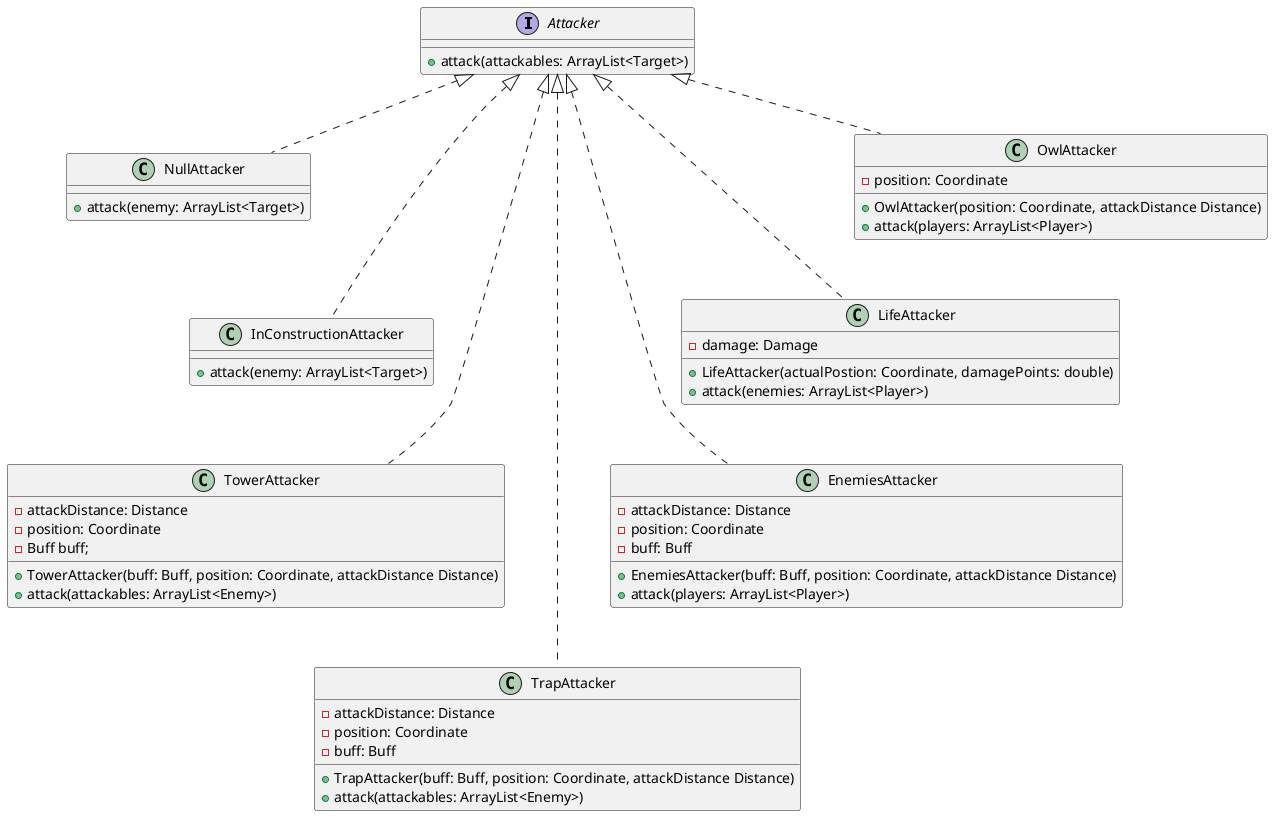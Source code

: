 @startuml
'https://plantuml.com/class-diagram

interface Attacker{
    +attack(attackables: ArrayList<Target>)
}

class NullAttacker{
     +attack(enemy: ArrayList<Target>)

}

class InConstructionAttacker{
      +attack(enemy: ArrayList<Target>)
}
class TowerAttacker{

    -attackDistance: Distance
    -position: Coordinate
    -Buff buff;

    +TowerAttacker(buff: Buff, position: Coordinate, attackDistance Distance)
    +attack(attackables: ArrayList<Enemy>)

}

class TrapAttacker{

    -attackDistance: Distance
    -position: Coordinate
    -buff: Buff

    +TrapAttacker(buff: Buff, position: Coordinate, attackDistance Distance)
    +attack(attackables: ArrayList<Enemy>)

}


class EnemiesAttacker{

    -attackDistance: Distance
    -position: Coordinate
    -buff: Buff

    +EnemiesAttacker(buff: Buff, position: Coordinate, attackDistance Distance)
    +attack(players: ArrayList<Player>)

}

class LifeAttacker{

    -damage: Damage

    +LifeAttacker(actualPostion: Coordinate, damagePoints: double)
    +attack(enemies: ArrayList<Player>)
}

class OwlAttacker{

    -position: Coordinate

    +OwlAttacker(position: Coordinate, attackDistance Distance)
    +attack(players: ArrayList<Player>)

}

Attacker <|.. NullAttacker
Attacker <|... InConstructionAttacker
Attacker <|.... TowerAttacker
Attacker <|..... TrapAttacker
Attacker <|.... EnemiesAttacker
Attacker <|... LifeAttacker
Attacker <|.. OwlAttacker






@enduml